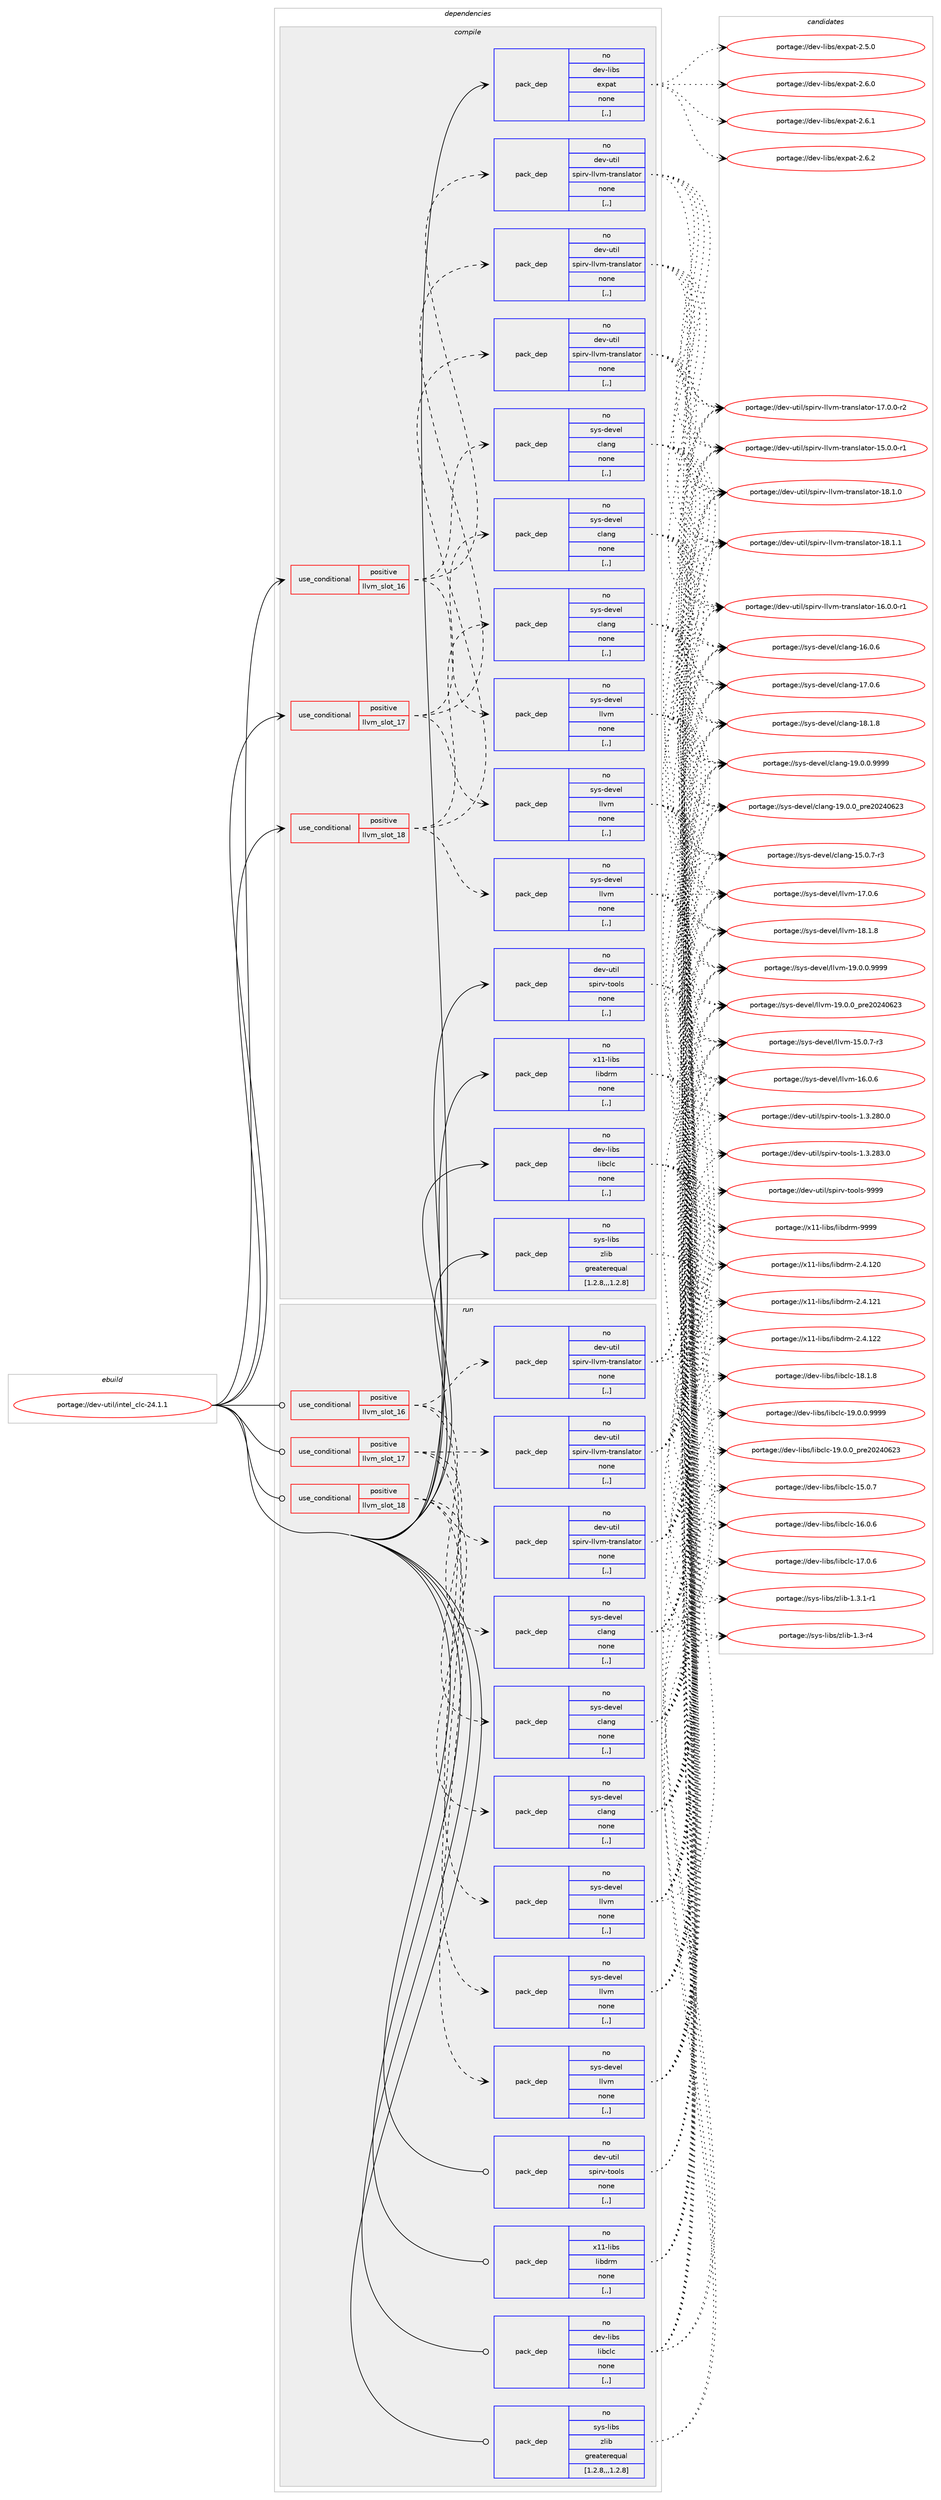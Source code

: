 digraph prolog {

# *************
# Graph options
# *************

newrank=true;
concentrate=true;
compound=true;
graph [rankdir=LR,fontname=Helvetica,fontsize=10,ranksep=1.5];#, ranksep=2.5, nodesep=0.2];
edge  [arrowhead=vee];
node  [fontname=Helvetica,fontsize=10];

# **********
# The ebuild
# **********

subgraph cluster_leftcol {
color=gray;
rank=same;
label=<<i>ebuild</i>>;
id [label="portage://dev-util/intel_clc-24.1.1", color=red, width=4, href="../dev-util/intel_clc-24.1.1.svg"];
}

# ****************
# The dependencies
# ****************

subgraph cluster_midcol {
color=gray;
label=<<i>dependencies</i>>;
subgraph cluster_compile {
fillcolor="#eeeeee";
style=filled;
label=<<i>compile</i>>;
subgraph cond59376 {
dependency211442 [label=<<TABLE BORDER="0" CELLBORDER="1" CELLSPACING="0" CELLPADDING="4"><TR><TD ROWSPAN="3" CELLPADDING="10">use_conditional</TD></TR><TR><TD>positive</TD></TR><TR><TD>llvm_slot_16</TD></TR></TABLE>>, shape=none, color=red];
subgraph pack150669 {
dependency211443 [label=<<TABLE BORDER="0" CELLBORDER="1" CELLSPACING="0" CELLPADDING="4" WIDTH="220"><TR><TD ROWSPAN="6" CELLPADDING="30">pack_dep</TD></TR><TR><TD WIDTH="110">no</TD></TR><TR><TD>dev-util</TD></TR><TR><TD>spirv-llvm-translator</TD></TR><TR><TD>none</TD></TR><TR><TD>[,,]</TD></TR></TABLE>>, shape=none, color=blue];
}
dependency211442:e -> dependency211443:w [weight=20,style="dashed",arrowhead="vee"];
subgraph pack150670 {
dependency211444 [label=<<TABLE BORDER="0" CELLBORDER="1" CELLSPACING="0" CELLPADDING="4" WIDTH="220"><TR><TD ROWSPAN="6" CELLPADDING="30">pack_dep</TD></TR><TR><TD WIDTH="110">no</TD></TR><TR><TD>sys-devel</TD></TR><TR><TD>clang</TD></TR><TR><TD>none</TD></TR><TR><TD>[,,]</TD></TR></TABLE>>, shape=none, color=blue];
}
dependency211442:e -> dependency211444:w [weight=20,style="dashed",arrowhead="vee"];
subgraph pack150671 {
dependency211445 [label=<<TABLE BORDER="0" CELLBORDER="1" CELLSPACING="0" CELLPADDING="4" WIDTH="220"><TR><TD ROWSPAN="6" CELLPADDING="30">pack_dep</TD></TR><TR><TD WIDTH="110">no</TD></TR><TR><TD>sys-devel</TD></TR><TR><TD>llvm</TD></TR><TR><TD>none</TD></TR><TR><TD>[,,]</TD></TR></TABLE>>, shape=none, color=blue];
}
dependency211442:e -> dependency211445:w [weight=20,style="dashed",arrowhead="vee"];
}
id:e -> dependency211442:w [weight=20,style="solid",arrowhead="vee"];
subgraph cond59377 {
dependency211446 [label=<<TABLE BORDER="0" CELLBORDER="1" CELLSPACING="0" CELLPADDING="4"><TR><TD ROWSPAN="3" CELLPADDING="10">use_conditional</TD></TR><TR><TD>positive</TD></TR><TR><TD>llvm_slot_17</TD></TR></TABLE>>, shape=none, color=red];
subgraph pack150672 {
dependency211447 [label=<<TABLE BORDER="0" CELLBORDER="1" CELLSPACING="0" CELLPADDING="4" WIDTH="220"><TR><TD ROWSPAN="6" CELLPADDING="30">pack_dep</TD></TR><TR><TD WIDTH="110">no</TD></TR><TR><TD>dev-util</TD></TR><TR><TD>spirv-llvm-translator</TD></TR><TR><TD>none</TD></TR><TR><TD>[,,]</TD></TR></TABLE>>, shape=none, color=blue];
}
dependency211446:e -> dependency211447:w [weight=20,style="dashed",arrowhead="vee"];
subgraph pack150673 {
dependency211448 [label=<<TABLE BORDER="0" CELLBORDER="1" CELLSPACING="0" CELLPADDING="4" WIDTH="220"><TR><TD ROWSPAN="6" CELLPADDING="30">pack_dep</TD></TR><TR><TD WIDTH="110">no</TD></TR><TR><TD>sys-devel</TD></TR><TR><TD>clang</TD></TR><TR><TD>none</TD></TR><TR><TD>[,,]</TD></TR></TABLE>>, shape=none, color=blue];
}
dependency211446:e -> dependency211448:w [weight=20,style="dashed",arrowhead="vee"];
subgraph pack150674 {
dependency211449 [label=<<TABLE BORDER="0" CELLBORDER="1" CELLSPACING="0" CELLPADDING="4" WIDTH="220"><TR><TD ROWSPAN="6" CELLPADDING="30">pack_dep</TD></TR><TR><TD WIDTH="110">no</TD></TR><TR><TD>sys-devel</TD></TR><TR><TD>llvm</TD></TR><TR><TD>none</TD></TR><TR><TD>[,,]</TD></TR></TABLE>>, shape=none, color=blue];
}
dependency211446:e -> dependency211449:w [weight=20,style="dashed",arrowhead="vee"];
}
id:e -> dependency211446:w [weight=20,style="solid",arrowhead="vee"];
subgraph cond59378 {
dependency211450 [label=<<TABLE BORDER="0" CELLBORDER="1" CELLSPACING="0" CELLPADDING="4"><TR><TD ROWSPAN="3" CELLPADDING="10">use_conditional</TD></TR><TR><TD>positive</TD></TR><TR><TD>llvm_slot_18</TD></TR></TABLE>>, shape=none, color=red];
subgraph pack150675 {
dependency211451 [label=<<TABLE BORDER="0" CELLBORDER="1" CELLSPACING="0" CELLPADDING="4" WIDTH="220"><TR><TD ROWSPAN="6" CELLPADDING="30">pack_dep</TD></TR><TR><TD WIDTH="110">no</TD></TR><TR><TD>dev-util</TD></TR><TR><TD>spirv-llvm-translator</TD></TR><TR><TD>none</TD></TR><TR><TD>[,,]</TD></TR></TABLE>>, shape=none, color=blue];
}
dependency211450:e -> dependency211451:w [weight=20,style="dashed",arrowhead="vee"];
subgraph pack150676 {
dependency211452 [label=<<TABLE BORDER="0" CELLBORDER="1" CELLSPACING="0" CELLPADDING="4" WIDTH="220"><TR><TD ROWSPAN="6" CELLPADDING="30">pack_dep</TD></TR><TR><TD WIDTH="110">no</TD></TR><TR><TD>sys-devel</TD></TR><TR><TD>clang</TD></TR><TR><TD>none</TD></TR><TR><TD>[,,]</TD></TR></TABLE>>, shape=none, color=blue];
}
dependency211450:e -> dependency211452:w [weight=20,style="dashed",arrowhead="vee"];
subgraph pack150677 {
dependency211453 [label=<<TABLE BORDER="0" CELLBORDER="1" CELLSPACING="0" CELLPADDING="4" WIDTH="220"><TR><TD ROWSPAN="6" CELLPADDING="30">pack_dep</TD></TR><TR><TD WIDTH="110">no</TD></TR><TR><TD>sys-devel</TD></TR><TR><TD>llvm</TD></TR><TR><TD>none</TD></TR><TR><TD>[,,]</TD></TR></TABLE>>, shape=none, color=blue];
}
dependency211450:e -> dependency211453:w [weight=20,style="dashed",arrowhead="vee"];
}
id:e -> dependency211450:w [weight=20,style="solid",arrowhead="vee"];
subgraph pack150678 {
dependency211454 [label=<<TABLE BORDER="0" CELLBORDER="1" CELLSPACING="0" CELLPADDING="4" WIDTH="220"><TR><TD ROWSPAN="6" CELLPADDING="30">pack_dep</TD></TR><TR><TD WIDTH="110">no</TD></TR><TR><TD>dev-libs</TD></TR><TR><TD>expat</TD></TR><TR><TD>none</TD></TR><TR><TD>[,,]</TD></TR></TABLE>>, shape=none, color=blue];
}
id:e -> dependency211454:w [weight=20,style="solid",arrowhead="vee"];
subgraph pack150679 {
dependency211455 [label=<<TABLE BORDER="0" CELLBORDER="1" CELLSPACING="0" CELLPADDING="4" WIDTH="220"><TR><TD ROWSPAN="6" CELLPADDING="30">pack_dep</TD></TR><TR><TD WIDTH="110">no</TD></TR><TR><TD>dev-libs</TD></TR><TR><TD>libclc</TD></TR><TR><TD>none</TD></TR><TR><TD>[,,]</TD></TR></TABLE>>, shape=none, color=blue];
}
id:e -> dependency211455:w [weight=20,style="solid",arrowhead="vee"];
subgraph pack150680 {
dependency211456 [label=<<TABLE BORDER="0" CELLBORDER="1" CELLSPACING="0" CELLPADDING="4" WIDTH="220"><TR><TD ROWSPAN="6" CELLPADDING="30">pack_dep</TD></TR><TR><TD WIDTH="110">no</TD></TR><TR><TD>dev-util</TD></TR><TR><TD>spirv-tools</TD></TR><TR><TD>none</TD></TR><TR><TD>[,,]</TD></TR></TABLE>>, shape=none, color=blue];
}
id:e -> dependency211456:w [weight=20,style="solid",arrowhead="vee"];
subgraph pack150681 {
dependency211457 [label=<<TABLE BORDER="0" CELLBORDER="1" CELLSPACING="0" CELLPADDING="4" WIDTH="220"><TR><TD ROWSPAN="6" CELLPADDING="30">pack_dep</TD></TR><TR><TD WIDTH="110">no</TD></TR><TR><TD>sys-libs</TD></TR><TR><TD>zlib</TD></TR><TR><TD>greaterequal</TD></TR><TR><TD>[1.2.8,,,1.2.8]</TD></TR></TABLE>>, shape=none, color=blue];
}
id:e -> dependency211457:w [weight=20,style="solid",arrowhead="vee"];
subgraph pack150682 {
dependency211458 [label=<<TABLE BORDER="0" CELLBORDER="1" CELLSPACING="0" CELLPADDING="4" WIDTH="220"><TR><TD ROWSPAN="6" CELLPADDING="30">pack_dep</TD></TR><TR><TD WIDTH="110">no</TD></TR><TR><TD>x11-libs</TD></TR><TR><TD>libdrm</TD></TR><TR><TD>none</TD></TR><TR><TD>[,,]</TD></TR></TABLE>>, shape=none, color=blue];
}
id:e -> dependency211458:w [weight=20,style="solid",arrowhead="vee"];
}
subgraph cluster_compileandrun {
fillcolor="#eeeeee";
style=filled;
label=<<i>compile and run</i>>;
}
subgraph cluster_run {
fillcolor="#eeeeee";
style=filled;
label=<<i>run</i>>;
subgraph cond59379 {
dependency211459 [label=<<TABLE BORDER="0" CELLBORDER="1" CELLSPACING="0" CELLPADDING="4"><TR><TD ROWSPAN="3" CELLPADDING="10">use_conditional</TD></TR><TR><TD>positive</TD></TR><TR><TD>llvm_slot_16</TD></TR></TABLE>>, shape=none, color=red];
subgraph pack150683 {
dependency211460 [label=<<TABLE BORDER="0" CELLBORDER="1" CELLSPACING="0" CELLPADDING="4" WIDTH="220"><TR><TD ROWSPAN="6" CELLPADDING="30">pack_dep</TD></TR><TR><TD WIDTH="110">no</TD></TR><TR><TD>dev-util</TD></TR><TR><TD>spirv-llvm-translator</TD></TR><TR><TD>none</TD></TR><TR><TD>[,,]</TD></TR></TABLE>>, shape=none, color=blue];
}
dependency211459:e -> dependency211460:w [weight=20,style="dashed",arrowhead="vee"];
subgraph pack150684 {
dependency211461 [label=<<TABLE BORDER="0" CELLBORDER="1" CELLSPACING="0" CELLPADDING="4" WIDTH="220"><TR><TD ROWSPAN="6" CELLPADDING="30">pack_dep</TD></TR><TR><TD WIDTH="110">no</TD></TR><TR><TD>sys-devel</TD></TR><TR><TD>clang</TD></TR><TR><TD>none</TD></TR><TR><TD>[,,]</TD></TR></TABLE>>, shape=none, color=blue];
}
dependency211459:e -> dependency211461:w [weight=20,style="dashed",arrowhead="vee"];
subgraph pack150685 {
dependency211462 [label=<<TABLE BORDER="0" CELLBORDER="1" CELLSPACING="0" CELLPADDING="4" WIDTH="220"><TR><TD ROWSPAN="6" CELLPADDING="30">pack_dep</TD></TR><TR><TD WIDTH="110">no</TD></TR><TR><TD>sys-devel</TD></TR><TR><TD>llvm</TD></TR><TR><TD>none</TD></TR><TR><TD>[,,]</TD></TR></TABLE>>, shape=none, color=blue];
}
dependency211459:e -> dependency211462:w [weight=20,style="dashed",arrowhead="vee"];
}
id:e -> dependency211459:w [weight=20,style="solid",arrowhead="odot"];
subgraph cond59380 {
dependency211463 [label=<<TABLE BORDER="0" CELLBORDER="1" CELLSPACING="0" CELLPADDING="4"><TR><TD ROWSPAN="3" CELLPADDING="10">use_conditional</TD></TR><TR><TD>positive</TD></TR><TR><TD>llvm_slot_17</TD></TR></TABLE>>, shape=none, color=red];
subgraph pack150686 {
dependency211464 [label=<<TABLE BORDER="0" CELLBORDER="1" CELLSPACING="0" CELLPADDING="4" WIDTH="220"><TR><TD ROWSPAN="6" CELLPADDING="30">pack_dep</TD></TR><TR><TD WIDTH="110">no</TD></TR><TR><TD>dev-util</TD></TR><TR><TD>spirv-llvm-translator</TD></TR><TR><TD>none</TD></TR><TR><TD>[,,]</TD></TR></TABLE>>, shape=none, color=blue];
}
dependency211463:e -> dependency211464:w [weight=20,style="dashed",arrowhead="vee"];
subgraph pack150687 {
dependency211465 [label=<<TABLE BORDER="0" CELLBORDER="1" CELLSPACING="0" CELLPADDING="4" WIDTH="220"><TR><TD ROWSPAN="6" CELLPADDING="30">pack_dep</TD></TR><TR><TD WIDTH="110">no</TD></TR><TR><TD>sys-devel</TD></TR><TR><TD>clang</TD></TR><TR><TD>none</TD></TR><TR><TD>[,,]</TD></TR></TABLE>>, shape=none, color=blue];
}
dependency211463:e -> dependency211465:w [weight=20,style="dashed",arrowhead="vee"];
subgraph pack150688 {
dependency211466 [label=<<TABLE BORDER="0" CELLBORDER="1" CELLSPACING="0" CELLPADDING="4" WIDTH="220"><TR><TD ROWSPAN="6" CELLPADDING="30">pack_dep</TD></TR><TR><TD WIDTH="110">no</TD></TR><TR><TD>sys-devel</TD></TR><TR><TD>llvm</TD></TR><TR><TD>none</TD></TR><TR><TD>[,,]</TD></TR></TABLE>>, shape=none, color=blue];
}
dependency211463:e -> dependency211466:w [weight=20,style="dashed",arrowhead="vee"];
}
id:e -> dependency211463:w [weight=20,style="solid",arrowhead="odot"];
subgraph cond59381 {
dependency211467 [label=<<TABLE BORDER="0" CELLBORDER="1" CELLSPACING="0" CELLPADDING="4"><TR><TD ROWSPAN="3" CELLPADDING="10">use_conditional</TD></TR><TR><TD>positive</TD></TR><TR><TD>llvm_slot_18</TD></TR></TABLE>>, shape=none, color=red];
subgraph pack150689 {
dependency211468 [label=<<TABLE BORDER="0" CELLBORDER="1" CELLSPACING="0" CELLPADDING="4" WIDTH="220"><TR><TD ROWSPAN="6" CELLPADDING="30">pack_dep</TD></TR><TR><TD WIDTH="110">no</TD></TR><TR><TD>dev-util</TD></TR><TR><TD>spirv-llvm-translator</TD></TR><TR><TD>none</TD></TR><TR><TD>[,,]</TD></TR></TABLE>>, shape=none, color=blue];
}
dependency211467:e -> dependency211468:w [weight=20,style="dashed",arrowhead="vee"];
subgraph pack150690 {
dependency211469 [label=<<TABLE BORDER="0" CELLBORDER="1" CELLSPACING="0" CELLPADDING="4" WIDTH="220"><TR><TD ROWSPAN="6" CELLPADDING="30">pack_dep</TD></TR><TR><TD WIDTH="110">no</TD></TR><TR><TD>sys-devel</TD></TR><TR><TD>clang</TD></TR><TR><TD>none</TD></TR><TR><TD>[,,]</TD></TR></TABLE>>, shape=none, color=blue];
}
dependency211467:e -> dependency211469:w [weight=20,style="dashed",arrowhead="vee"];
subgraph pack150691 {
dependency211470 [label=<<TABLE BORDER="0" CELLBORDER="1" CELLSPACING="0" CELLPADDING="4" WIDTH="220"><TR><TD ROWSPAN="6" CELLPADDING="30">pack_dep</TD></TR><TR><TD WIDTH="110">no</TD></TR><TR><TD>sys-devel</TD></TR><TR><TD>llvm</TD></TR><TR><TD>none</TD></TR><TR><TD>[,,]</TD></TR></TABLE>>, shape=none, color=blue];
}
dependency211467:e -> dependency211470:w [weight=20,style="dashed",arrowhead="vee"];
}
id:e -> dependency211467:w [weight=20,style="solid",arrowhead="odot"];
subgraph pack150692 {
dependency211471 [label=<<TABLE BORDER="0" CELLBORDER="1" CELLSPACING="0" CELLPADDING="4" WIDTH="220"><TR><TD ROWSPAN="6" CELLPADDING="30">pack_dep</TD></TR><TR><TD WIDTH="110">no</TD></TR><TR><TD>dev-libs</TD></TR><TR><TD>libclc</TD></TR><TR><TD>none</TD></TR><TR><TD>[,,]</TD></TR></TABLE>>, shape=none, color=blue];
}
id:e -> dependency211471:w [weight=20,style="solid",arrowhead="odot"];
subgraph pack150693 {
dependency211472 [label=<<TABLE BORDER="0" CELLBORDER="1" CELLSPACING="0" CELLPADDING="4" WIDTH="220"><TR><TD ROWSPAN="6" CELLPADDING="30">pack_dep</TD></TR><TR><TD WIDTH="110">no</TD></TR><TR><TD>dev-util</TD></TR><TR><TD>spirv-tools</TD></TR><TR><TD>none</TD></TR><TR><TD>[,,]</TD></TR></TABLE>>, shape=none, color=blue];
}
id:e -> dependency211472:w [weight=20,style="solid",arrowhead="odot"];
subgraph pack150694 {
dependency211473 [label=<<TABLE BORDER="0" CELLBORDER="1" CELLSPACING="0" CELLPADDING="4" WIDTH="220"><TR><TD ROWSPAN="6" CELLPADDING="30">pack_dep</TD></TR><TR><TD WIDTH="110">no</TD></TR><TR><TD>sys-libs</TD></TR><TR><TD>zlib</TD></TR><TR><TD>greaterequal</TD></TR><TR><TD>[1.2.8,,,1.2.8]</TD></TR></TABLE>>, shape=none, color=blue];
}
id:e -> dependency211473:w [weight=20,style="solid",arrowhead="odot"];
subgraph pack150695 {
dependency211474 [label=<<TABLE BORDER="0" CELLBORDER="1" CELLSPACING="0" CELLPADDING="4" WIDTH="220"><TR><TD ROWSPAN="6" CELLPADDING="30">pack_dep</TD></TR><TR><TD WIDTH="110">no</TD></TR><TR><TD>x11-libs</TD></TR><TR><TD>libdrm</TD></TR><TR><TD>none</TD></TR><TR><TD>[,,]</TD></TR></TABLE>>, shape=none, color=blue];
}
id:e -> dependency211474:w [weight=20,style="solid",arrowhead="odot"];
}
}

# **************
# The candidates
# **************

subgraph cluster_choices {
rank=same;
color=gray;
label=<<i>candidates</i>>;

subgraph choice150669 {
color=black;
nodesep=1;
choice100101118451171161051084711511210511411845108108118109451161149711011510897116111114454953464846484511449 [label="portage://dev-util/spirv-llvm-translator-15.0.0-r1", color=red, width=4,href="../dev-util/spirv-llvm-translator-15.0.0-r1.svg"];
choice100101118451171161051084711511210511411845108108118109451161149711011510897116111114454954464846484511449 [label="portage://dev-util/spirv-llvm-translator-16.0.0-r1", color=red, width=4,href="../dev-util/spirv-llvm-translator-16.0.0-r1.svg"];
choice100101118451171161051084711511210511411845108108118109451161149711011510897116111114454955464846484511450 [label="portage://dev-util/spirv-llvm-translator-17.0.0-r2", color=red, width=4,href="../dev-util/spirv-llvm-translator-17.0.0-r2.svg"];
choice10010111845117116105108471151121051141184510810811810945116114971101151089711611111445495646494648 [label="portage://dev-util/spirv-llvm-translator-18.1.0", color=red, width=4,href="../dev-util/spirv-llvm-translator-18.1.0.svg"];
choice10010111845117116105108471151121051141184510810811810945116114971101151089711611111445495646494649 [label="portage://dev-util/spirv-llvm-translator-18.1.1", color=red, width=4,href="../dev-util/spirv-llvm-translator-18.1.1.svg"];
dependency211443:e -> choice100101118451171161051084711511210511411845108108118109451161149711011510897116111114454953464846484511449:w [style=dotted,weight="100"];
dependency211443:e -> choice100101118451171161051084711511210511411845108108118109451161149711011510897116111114454954464846484511449:w [style=dotted,weight="100"];
dependency211443:e -> choice100101118451171161051084711511210511411845108108118109451161149711011510897116111114454955464846484511450:w [style=dotted,weight="100"];
dependency211443:e -> choice10010111845117116105108471151121051141184510810811810945116114971101151089711611111445495646494648:w [style=dotted,weight="100"];
dependency211443:e -> choice10010111845117116105108471151121051141184510810811810945116114971101151089711611111445495646494649:w [style=dotted,weight="100"];
}
subgraph choice150670 {
color=black;
nodesep=1;
choice11512111545100101118101108479910897110103454953464846554511451 [label="portage://sys-devel/clang-15.0.7-r3", color=red, width=4,href="../sys-devel/clang-15.0.7-r3.svg"];
choice1151211154510010111810110847991089711010345495446484654 [label="portage://sys-devel/clang-16.0.6", color=red, width=4,href="../sys-devel/clang-16.0.6.svg"];
choice1151211154510010111810110847991089711010345495546484654 [label="portage://sys-devel/clang-17.0.6", color=red, width=4,href="../sys-devel/clang-17.0.6.svg"];
choice1151211154510010111810110847991089711010345495646494656 [label="portage://sys-devel/clang-18.1.8", color=red, width=4,href="../sys-devel/clang-18.1.8.svg"];
choice11512111545100101118101108479910897110103454957464846484657575757 [label="portage://sys-devel/clang-19.0.0.9999", color=red, width=4,href="../sys-devel/clang-19.0.0.9999.svg"];
choice1151211154510010111810110847991089711010345495746484648951121141015048505248545051 [label="portage://sys-devel/clang-19.0.0_pre20240623", color=red, width=4,href="../sys-devel/clang-19.0.0_pre20240623.svg"];
dependency211444:e -> choice11512111545100101118101108479910897110103454953464846554511451:w [style=dotted,weight="100"];
dependency211444:e -> choice1151211154510010111810110847991089711010345495446484654:w [style=dotted,weight="100"];
dependency211444:e -> choice1151211154510010111810110847991089711010345495546484654:w [style=dotted,weight="100"];
dependency211444:e -> choice1151211154510010111810110847991089711010345495646494656:w [style=dotted,weight="100"];
dependency211444:e -> choice11512111545100101118101108479910897110103454957464846484657575757:w [style=dotted,weight="100"];
dependency211444:e -> choice1151211154510010111810110847991089711010345495746484648951121141015048505248545051:w [style=dotted,weight="100"];
}
subgraph choice150671 {
color=black;
nodesep=1;
choice1151211154510010111810110847108108118109454953464846554511451 [label="portage://sys-devel/llvm-15.0.7-r3", color=red, width=4,href="../sys-devel/llvm-15.0.7-r3.svg"];
choice115121115451001011181011084710810811810945495446484654 [label="portage://sys-devel/llvm-16.0.6", color=red, width=4,href="../sys-devel/llvm-16.0.6.svg"];
choice115121115451001011181011084710810811810945495546484654 [label="portage://sys-devel/llvm-17.0.6", color=red, width=4,href="../sys-devel/llvm-17.0.6.svg"];
choice115121115451001011181011084710810811810945495646494656 [label="portage://sys-devel/llvm-18.1.8", color=red, width=4,href="../sys-devel/llvm-18.1.8.svg"];
choice1151211154510010111810110847108108118109454957464846484657575757 [label="portage://sys-devel/llvm-19.0.0.9999", color=red, width=4,href="../sys-devel/llvm-19.0.0.9999.svg"];
choice115121115451001011181011084710810811810945495746484648951121141015048505248545051 [label="portage://sys-devel/llvm-19.0.0_pre20240623", color=red, width=4,href="../sys-devel/llvm-19.0.0_pre20240623.svg"];
dependency211445:e -> choice1151211154510010111810110847108108118109454953464846554511451:w [style=dotted,weight="100"];
dependency211445:e -> choice115121115451001011181011084710810811810945495446484654:w [style=dotted,weight="100"];
dependency211445:e -> choice115121115451001011181011084710810811810945495546484654:w [style=dotted,weight="100"];
dependency211445:e -> choice115121115451001011181011084710810811810945495646494656:w [style=dotted,weight="100"];
dependency211445:e -> choice1151211154510010111810110847108108118109454957464846484657575757:w [style=dotted,weight="100"];
dependency211445:e -> choice115121115451001011181011084710810811810945495746484648951121141015048505248545051:w [style=dotted,weight="100"];
}
subgraph choice150672 {
color=black;
nodesep=1;
choice100101118451171161051084711511210511411845108108118109451161149711011510897116111114454953464846484511449 [label="portage://dev-util/spirv-llvm-translator-15.0.0-r1", color=red, width=4,href="../dev-util/spirv-llvm-translator-15.0.0-r1.svg"];
choice100101118451171161051084711511210511411845108108118109451161149711011510897116111114454954464846484511449 [label="portage://dev-util/spirv-llvm-translator-16.0.0-r1", color=red, width=4,href="../dev-util/spirv-llvm-translator-16.0.0-r1.svg"];
choice100101118451171161051084711511210511411845108108118109451161149711011510897116111114454955464846484511450 [label="portage://dev-util/spirv-llvm-translator-17.0.0-r2", color=red, width=4,href="../dev-util/spirv-llvm-translator-17.0.0-r2.svg"];
choice10010111845117116105108471151121051141184510810811810945116114971101151089711611111445495646494648 [label="portage://dev-util/spirv-llvm-translator-18.1.0", color=red, width=4,href="../dev-util/spirv-llvm-translator-18.1.0.svg"];
choice10010111845117116105108471151121051141184510810811810945116114971101151089711611111445495646494649 [label="portage://dev-util/spirv-llvm-translator-18.1.1", color=red, width=4,href="../dev-util/spirv-llvm-translator-18.1.1.svg"];
dependency211447:e -> choice100101118451171161051084711511210511411845108108118109451161149711011510897116111114454953464846484511449:w [style=dotted,weight="100"];
dependency211447:e -> choice100101118451171161051084711511210511411845108108118109451161149711011510897116111114454954464846484511449:w [style=dotted,weight="100"];
dependency211447:e -> choice100101118451171161051084711511210511411845108108118109451161149711011510897116111114454955464846484511450:w [style=dotted,weight="100"];
dependency211447:e -> choice10010111845117116105108471151121051141184510810811810945116114971101151089711611111445495646494648:w [style=dotted,weight="100"];
dependency211447:e -> choice10010111845117116105108471151121051141184510810811810945116114971101151089711611111445495646494649:w [style=dotted,weight="100"];
}
subgraph choice150673 {
color=black;
nodesep=1;
choice11512111545100101118101108479910897110103454953464846554511451 [label="portage://sys-devel/clang-15.0.7-r3", color=red, width=4,href="../sys-devel/clang-15.0.7-r3.svg"];
choice1151211154510010111810110847991089711010345495446484654 [label="portage://sys-devel/clang-16.0.6", color=red, width=4,href="../sys-devel/clang-16.0.6.svg"];
choice1151211154510010111810110847991089711010345495546484654 [label="portage://sys-devel/clang-17.0.6", color=red, width=4,href="../sys-devel/clang-17.0.6.svg"];
choice1151211154510010111810110847991089711010345495646494656 [label="portage://sys-devel/clang-18.1.8", color=red, width=4,href="../sys-devel/clang-18.1.8.svg"];
choice11512111545100101118101108479910897110103454957464846484657575757 [label="portage://sys-devel/clang-19.0.0.9999", color=red, width=4,href="../sys-devel/clang-19.0.0.9999.svg"];
choice1151211154510010111810110847991089711010345495746484648951121141015048505248545051 [label="portage://sys-devel/clang-19.0.0_pre20240623", color=red, width=4,href="../sys-devel/clang-19.0.0_pre20240623.svg"];
dependency211448:e -> choice11512111545100101118101108479910897110103454953464846554511451:w [style=dotted,weight="100"];
dependency211448:e -> choice1151211154510010111810110847991089711010345495446484654:w [style=dotted,weight="100"];
dependency211448:e -> choice1151211154510010111810110847991089711010345495546484654:w [style=dotted,weight="100"];
dependency211448:e -> choice1151211154510010111810110847991089711010345495646494656:w [style=dotted,weight="100"];
dependency211448:e -> choice11512111545100101118101108479910897110103454957464846484657575757:w [style=dotted,weight="100"];
dependency211448:e -> choice1151211154510010111810110847991089711010345495746484648951121141015048505248545051:w [style=dotted,weight="100"];
}
subgraph choice150674 {
color=black;
nodesep=1;
choice1151211154510010111810110847108108118109454953464846554511451 [label="portage://sys-devel/llvm-15.0.7-r3", color=red, width=4,href="../sys-devel/llvm-15.0.7-r3.svg"];
choice115121115451001011181011084710810811810945495446484654 [label="portage://sys-devel/llvm-16.0.6", color=red, width=4,href="../sys-devel/llvm-16.0.6.svg"];
choice115121115451001011181011084710810811810945495546484654 [label="portage://sys-devel/llvm-17.0.6", color=red, width=4,href="../sys-devel/llvm-17.0.6.svg"];
choice115121115451001011181011084710810811810945495646494656 [label="portage://sys-devel/llvm-18.1.8", color=red, width=4,href="../sys-devel/llvm-18.1.8.svg"];
choice1151211154510010111810110847108108118109454957464846484657575757 [label="portage://sys-devel/llvm-19.0.0.9999", color=red, width=4,href="../sys-devel/llvm-19.0.0.9999.svg"];
choice115121115451001011181011084710810811810945495746484648951121141015048505248545051 [label="portage://sys-devel/llvm-19.0.0_pre20240623", color=red, width=4,href="../sys-devel/llvm-19.0.0_pre20240623.svg"];
dependency211449:e -> choice1151211154510010111810110847108108118109454953464846554511451:w [style=dotted,weight="100"];
dependency211449:e -> choice115121115451001011181011084710810811810945495446484654:w [style=dotted,weight="100"];
dependency211449:e -> choice115121115451001011181011084710810811810945495546484654:w [style=dotted,weight="100"];
dependency211449:e -> choice115121115451001011181011084710810811810945495646494656:w [style=dotted,weight="100"];
dependency211449:e -> choice1151211154510010111810110847108108118109454957464846484657575757:w [style=dotted,weight="100"];
dependency211449:e -> choice115121115451001011181011084710810811810945495746484648951121141015048505248545051:w [style=dotted,weight="100"];
}
subgraph choice150675 {
color=black;
nodesep=1;
choice100101118451171161051084711511210511411845108108118109451161149711011510897116111114454953464846484511449 [label="portage://dev-util/spirv-llvm-translator-15.0.0-r1", color=red, width=4,href="../dev-util/spirv-llvm-translator-15.0.0-r1.svg"];
choice100101118451171161051084711511210511411845108108118109451161149711011510897116111114454954464846484511449 [label="portage://dev-util/spirv-llvm-translator-16.0.0-r1", color=red, width=4,href="../dev-util/spirv-llvm-translator-16.0.0-r1.svg"];
choice100101118451171161051084711511210511411845108108118109451161149711011510897116111114454955464846484511450 [label="portage://dev-util/spirv-llvm-translator-17.0.0-r2", color=red, width=4,href="../dev-util/spirv-llvm-translator-17.0.0-r2.svg"];
choice10010111845117116105108471151121051141184510810811810945116114971101151089711611111445495646494648 [label="portage://dev-util/spirv-llvm-translator-18.1.0", color=red, width=4,href="../dev-util/spirv-llvm-translator-18.1.0.svg"];
choice10010111845117116105108471151121051141184510810811810945116114971101151089711611111445495646494649 [label="portage://dev-util/spirv-llvm-translator-18.1.1", color=red, width=4,href="../dev-util/spirv-llvm-translator-18.1.1.svg"];
dependency211451:e -> choice100101118451171161051084711511210511411845108108118109451161149711011510897116111114454953464846484511449:w [style=dotted,weight="100"];
dependency211451:e -> choice100101118451171161051084711511210511411845108108118109451161149711011510897116111114454954464846484511449:w [style=dotted,weight="100"];
dependency211451:e -> choice100101118451171161051084711511210511411845108108118109451161149711011510897116111114454955464846484511450:w [style=dotted,weight="100"];
dependency211451:e -> choice10010111845117116105108471151121051141184510810811810945116114971101151089711611111445495646494648:w [style=dotted,weight="100"];
dependency211451:e -> choice10010111845117116105108471151121051141184510810811810945116114971101151089711611111445495646494649:w [style=dotted,weight="100"];
}
subgraph choice150676 {
color=black;
nodesep=1;
choice11512111545100101118101108479910897110103454953464846554511451 [label="portage://sys-devel/clang-15.0.7-r3", color=red, width=4,href="../sys-devel/clang-15.0.7-r3.svg"];
choice1151211154510010111810110847991089711010345495446484654 [label="portage://sys-devel/clang-16.0.6", color=red, width=4,href="../sys-devel/clang-16.0.6.svg"];
choice1151211154510010111810110847991089711010345495546484654 [label="portage://sys-devel/clang-17.0.6", color=red, width=4,href="../sys-devel/clang-17.0.6.svg"];
choice1151211154510010111810110847991089711010345495646494656 [label="portage://sys-devel/clang-18.1.8", color=red, width=4,href="../sys-devel/clang-18.1.8.svg"];
choice11512111545100101118101108479910897110103454957464846484657575757 [label="portage://sys-devel/clang-19.0.0.9999", color=red, width=4,href="../sys-devel/clang-19.0.0.9999.svg"];
choice1151211154510010111810110847991089711010345495746484648951121141015048505248545051 [label="portage://sys-devel/clang-19.0.0_pre20240623", color=red, width=4,href="../sys-devel/clang-19.0.0_pre20240623.svg"];
dependency211452:e -> choice11512111545100101118101108479910897110103454953464846554511451:w [style=dotted,weight="100"];
dependency211452:e -> choice1151211154510010111810110847991089711010345495446484654:w [style=dotted,weight="100"];
dependency211452:e -> choice1151211154510010111810110847991089711010345495546484654:w [style=dotted,weight="100"];
dependency211452:e -> choice1151211154510010111810110847991089711010345495646494656:w [style=dotted,weight="100"];
dependency211452:e -> choice11512111545100101118101108479910897110103454957464846484657575757:w [style=dotted,weight="100"];
dependency211452:e -> choice1151211154510010111810110847991089711010345495746484648951121141015048505248545051:w [style=dotted,weight="100"];
}
subgraph choice150677 {
color=black;
nodesep=1;
choice1151211154510010111810110847108108118109454953464846554511451 [label="portage://sys-devel/llvm-15.0.7-r3", color=red, width=4,href="../sys-devel/llvm-15.0.7-r3.svg"];
choice115121115451001011181011084710810811810945495446484654 [label="portage://sys-devel/llvm-16.0.6", color=red, width=4,href="../sys-devel/llvm-16.0.6.svg"];
choice115121115451001011181011084710810811810945495546484654 [label="portage://sys-devel/llvm-17.0.6", color=red, width=4,href="../sys-devel/llvm-17.0.6.svg"];
choice115121115451001011181011084710810811810945495646494656 [label="portage://sys-devel/llvm-18.1.8", color=red, width=4,href="../sys-devel/llvm-18.1.8.svg"];
choice1151211154510010111810110847108108118109454957464846484657575757 [label="portage://sys-devel/llvm-19.0.0.9999", color=red, width=4,href="../sys-devel/llvm-19.0.0.9999.svg"];
choice115121115451001011181011084710810811810945495746484648951121141015048505248545051 [label="portage://sys-devel/llvm-19.0.0_pre20240623", color=red, width=4,href="../sys-devel/llvm-19.0.0_pre20240623.svg"];
dependency211453:e -> choice1151211154510010111810110847108108118109454953464846554511451:w [style=dotted,weight="100"];
dependency211453:e -> choice115121115451001011181011084710810811810945495446484654:w [style=dotted,weight="100"];
dependency211453:e -> choice115121115451001011181011084710810811810945495546484654:w [style=dotted,weight="100"];
dependency211453:e -> choice115121115451001011181011084710810811810945495646494656:w [style=dotted,weight="100"];
dependency211453:e -> choice1151211154510010111810110847108108118109454957464846484657575757:w [style=dotted,weight="100"];
dependency211453:e -> choice115121115451001011181011084710810811810945495746484648951121141015048505248545051:w [style=dotted,weight="100"];
}
subgraph choice150678 {
color=black;
nodesep=1;
choice10010111845108105981154710112011297116455046534648 [label="portage://dev-libs/expat-2.5.0", color=red, width=4,href="../dev-libs/expat-2.5.0.svg"];
choice10010111845108105981154710112011297116455046544648 [label="portage://dev-libs/expat-2.6.0", color=red, width=4,href="../dev-libs/expat-2.6.0.svg"];
choice10010111845108105981154710112011297116455046544649 [label="portage://dev-libs/expat-2.6.1", color=red, width=4,href="../dev-libs/expat-2.6.1.svg"];
choice10010111845108105981154710112011297116455046544650 [label="portage://dev-libs/expat-2.6.2", color=red, width=4,href="../dev-libs/expat-2.6.2.svg"];
dependency211454:e -> choice10010111845108105981154710112011297116455046534648:w [style=dotted,weight="100"];
dependency211454:e -> choice10010111845108105981154710112011297116455046544648:w [style=dotted,weight="100"];
dependency211454:e -> choice10010111845108105981154710112011297116455046544649:w [style=dotted,weight="100"];
dependency211454:e -> choice10010111845108105981154710112011297116455046544650:w [style=dotted,weight="100"];
}
subgraph choice150679 {
color=black;
nodesep=1;
choice10010111845108105981154710810598991089945495346484655 [label="portage://dev-libs/libclc-15.0.7", color=red, width=4,href="../dev-libs/libclc-15.0.7.svg"];
choice10010111845108105981154710810598991089945495446484654 [label="portage://dev-libs/libclc-16.0.6", color=red, width=4,href="../dev-libs/libclc-16.0.6.svg"];
choice10010111845108105981154710810598991089945495546484654 [label="portage://dev-libs/libclc-17.0.6", color=red, width=4,href="../dev-libs/libclc-17.0.6.svg"];
choice10010111845108105981154710810598991089945495646494656 [label="portage://dev-libs/libclc-18.1.8", color=red, width=4,href="../dev-libs/libclc-18.1.8.svg"];
choice100101118451081059811547108105989910899454957464846484657575757 [label="portage://dev-libs/libclc-19.0.0.9999", color=red, width=4,href="../dev-libs/libclc-19.0.0.9999.svg"];
choice10010111845108105981154710810598991089945495746484648951121141015048505248545051 [label="portage://dev-libs/libclc-19.0.0_pre20240623", color=red, width=4,href="../dev-libs/libclc-19.0.0_pre20240623.svg"];
dependency211455:e -> choice10010111845108105981154710810598991089945495346484655:w [style=dotted,weight="100"];
dependency211455:e -> choice10010111845108105981154710810598991089945495446484654:w [style=dotted,weight="100"];
dependency211455:e -> choice10010111845108105981154710810598991089945495546484654:w [style=dotted,weight="100"];
dependency211455:e -> choice10010111845108105981154710810598991089945495646494656:w [style=dotted,weight="100"];
dependency211455:e -> choice100101118451081059811547108105989910899454957464846484657575757:w [style=dotted,weight="100"];
dependency211455:e -> choice10010111845108105981154710810598991089945495746484648951121141015048505248545051:w [style=dotted,weight="100"];
}
subgraph choice150680 {
color=black;
nodesep=1;
choice10010111845117116105108471151121051141184511611111110811545494651465056484648 [label="portage://dev-util/spirv-tools-1.3.280.0", color=red, width=4,href="../dev-util/spirv-tools-1.3.280.0.svg"];
choice10010111845117116105108471151121051141184511611111110811545494651465056514648 [label="portage://dev-util/spirv-tools-1.3.283.0", color=red, width=4,href="../dev-util/spirv-tools-1.3.283.0.svg"];
choice1001011184511711610510847115112105114118451161111111081154557575757 [label="portage://dev-util/spirv-tools-9999", color=red, width=4,href="../dev-util/spirv-tools-9999.svg"];
dependency211456:e -> choice10010111845117116105108471151121051141184511611111110811545494651465056484648:w [style=dotted,weight="100"];
dependency211456:e -> choice10010111845117116105108471151121051141184511611111110811545494651465056514648:w [style=dotted,weight="100"];
dependency211456:e -> choice1001011184511711610510847115112105114118451161111111081154557575757:w [style=dotted,weight="100"];
}
subgraph choice150681 {
color=black;
nodesep=1;
choice11512111545108105981154712210810598454946514511452 [label="portage://sys-libs/zlib-1.3-r4", color=red, width=4,href="../sys-libs/zlib-1.3-r4.svg"];
choice115121115451081059811547122108105984549465146494511449 [label="portage://sys-libs/zlib-1.3.1-r1", color=red, width=4,href="../sys-libs/zlib-1.3.1-r1.svg"];
dependency211457:e -> choice11512111545108105981154712210810598454946514511452:w [style=dotted,weight="100"];
dependency211457:e -> choice115121115451081059811547122108105984549465146494511449:w [style=dotted,weight="100"];
}
subgraph choice150682 {
color=black;
nodesep=1;
choice1204949451081059811547108105981001141094550465246495048 [label="portage://x11-libs/libdrm-2.4.120", color=red, width=4,href="../x11-libs/libdrm-2.4.120.svg"];
choice1204949451081059811547108105981001141094550465246495049 [label="portage://x11-libs/libdrm-2.4.121", color=red, width=4,href="../x11-libs/libdrm-2.4.121.svg"];
choice1204949451081059811547108105981001141094550465246495050 [label="portage://x11-libs/libdrm-2.4.122", color=red, width=4,href="../x11-libs/libdrm-2.4.122.svg"];
choice1204949451081059811547108105981001141094557575757 [label="portage://x11-libs/libdrm-9999", color=red, width=4,href="../x11-libs/libdrm-9999.svg"];
dependency211458:e -> choice1204949451081059811547108105981001141094550465246495048:w [style=dotted,weight="100"];
dependency211458:e -> choice1204949451081059811547108105981001141094550465246495049:w [style=dotted,weight="100"];
dependency211458:e -> choice1204949451081059811547108105981001141094550465246495050:w [style=dotted,weight="100"];
dependency211458:e -> choice1204949451081059811547108105981001141094557575757:w [style=dotted,weight="100"];
}
subgraph choice150683 {
color=black;
nodesep=1;
choice100101118451171161051084711511210511411845108108118109451161149711011510897116111114454953464846484511449 [label="portage://dev-util/spirv-llvm-translator-15.0.0-r1", color=red, width=4,href="../dev-util/spirv-llvm-translator-15.0.0-r1.svg"];
choice100101118451171161051084711511210511411845108108118109451161149711011510897116111114454954464846484511449 [label="portage://dev-util/spirv-llvm-translator-16.0.0-r1", color=red, width=4,href="../dev-util/spirv-llvm-translator-16.0.0-r1.svg"];
choice100101118451171161051084711511210511411845108108118109451161149711011510897116111114454955464846484511450 [label="portage://dev-util/spirv-llvm-translator-17.0.0-r2", color=red, width=4,href="../dev-util/spirv-llvm-translator-17.0.0-r2.svg"];
choice10010111845117116105108471151121051141184510810811810945116114971101151089711611111445495646494648 [label="portage://dev-util/spirv-llvm-translator-18.1.0", color=red, width=4,href="../dev-util/spirv-llvm-translator-18.1.0.svg"];
choice10010111845117116105108471151121051141184510810811810945116114971101151089711611111445495646494649 [label="portage://dev-util/spirv-llvm-translator-18.1.1", color=red, width=4,href="../dev-util/spirv-llvm-translator-18.1.1.svg"];
dependency211460:e -> choice100101118451171161051084711511210511411845108108118109451161149711011510897116111114454953464846484511449:w [style=dotted,weight="100"];
dependency211460:e -> choice100101118451171161051084711511210511411845108108118109451161149711011510897116111114454954464846484511449:w [style=dotted,weight="100"];
dependency211460:e -> choice100101118451171161051084711511210511411845108108118109451161149711011510897116111114454955464846484511450:w [style=dotted,weight="100"];
dependency211460:e -> choice10010111845117116105108471151121051141184510810811810945116114971101151089711611111445495646494648:w [style=dotted,weight="100"];
dependency211460:e -> choice10010111845117116105108471151121051141184510810811810945116114971101151089711611111445495646494649:w [style=dotted,weight="100"];
}
subgraph choice150684 {
color=black;
nodesep=1;
choice11512111545100101118101108479910897110103454953464846554511451 [label="portage://sys-devel/clang-15.0.7-r3", color=red, width=4,href="../sys-devel/clang-15.0.7-r3.svg"];
choice1151211154510010111810110847991089711010345495446484654 [label="portage://sys-devel/clang-16.0.6", color=red, width=4,href="../sys-devel/clang-16.0.6.svg"];
choice1151211154510010111810110847991089711010345495546484654 [label="portage://sys-devel/clang-17.0.6", color=red, width=4,href="../sys-devel/clang-17.0.6.svg"];
choice1151211154510010111810110847991089711010345495646494656 [label="portage://sys-devel/clang-18.1.8", color=red, width=4,href="../sys-devel/clang-18.1.8.svg"];
choice11512111545100101118101108479910897110103454957464846484657575757 [label="portage://sys-devel/clang-19.0.0.9999", color=red, width=4,href="../sys-devel/clang-19.0.0.9999.svg"];
choice1151211154510010111810110847991089711010345495746484648951121141015048505248545051 [label="portage://sys-devel/clang-19.0.0_pre20240623", color=red, width=4,href="../sys-devel/clang-19.0.0_pre20240623.svg"];
dependency211461:e -> choice11512111545100101118101108479910897110103454953464846554511451:w [style=dotted,weight="100"];
dependency211461:e -> choice1151211154510010111810110847991089711010345495446484654:w [style=dotted,weight="100"];
dependency211461:e -> choice1151211154510010111810110847991089711010345495546484654:w [style=dotted,weight="100"];
dependency211461:e -> choice1151211154510010111810110847991089711010345495646494656:w [style=dotted,weight="100"];
dependency211461:e -> choice11512111545100101118101108479910897110103454957464846484657575757:w [style=dotted,weight="100"];
dependency211461:e -> choice1151211154510010111810110847991089711010345495746484648951121141015048505248545051:w [style=dotted,weight="100"];
}
subgraph choice150685 {
color=black;
nodesep=1;
choice1151211154510010111810110847108108118109454953464846554511451 [label="portage://sys-devel/llvm-15.0.7-r3", color=red, width=4,href="../sys-devel/llvm-15.0.7-r3.svg"];
choice115121115451001011181011084710810811810945495446484654 [label="portage://sys-devel/llvm-16.0.6", color=red, width=4,href="../sys-devel/llvm-16.0.6.svg"];
choice115121115451001011181011084710810811810945495546484654 [label="portage://sys-devel/llvm-17.0.6", color=red, width=4,href="../sys-devel/llvm-17.0.6.svg"];
choice115121115451001011181011084710810811810945495646494656 [label="portage://sys-devel/llvm-18.1.8", color=red, width=4,href="../sys-devel/llvm-18.1.8.svg"];
choice1151211154510010111810110847108108118109454957464846484657575757 [label="portage://sys-devel/llvm-19.0.0.9999", color=red, width=4,href="../sys-devel/llvm-19.0.0.9999.svg"];
choice115121115451001011181011084710810811810945495746484648951121141015048505248545051 [label="portage://sys-devel/llvm-19.0.0_pre20240623", color=red, width=4,href="../sys-devel/llvm-19.0.0_pre20240623.svg"];
dependency211462:e -> choice1151211154510010111810110847108108118109454953464846554511451:w [style=dotted,weight="100"];
dependency211462:e -> choice115121115451001011181011084710810811810945495446484654:w [style=dotted,weight="100"];
dependency211462:e -> choice115121115451001011181011084710810811810945495546484654:w [style=dotted,weight="100"];
dependency211462:e -> choice115121115451001011181011084710810811810945495646494656:w [style=dotted,weight="100"];
dependency211462:e -> choice1151211154510010111810110847108108118109454957464846484657575757:w [style=dotted,weight="100"];
dependency211462:e -> choice115121115451001011181011084710810811810945495746484648951121141015048505248545051:w [style=dotted,weight="100"];
}
subgraph choice150686 {
color=black;
nodesep=1;
choice100101118451171161051084711511210511411845108108118109451161149711011510897116111114454953464846484511449 [label="portage://dev-util/spirv-llvm-translator-15.0.0-r1", color=red, width=4,href="../dev-util/spirv-llvm-translator-15.0.0-r1.svg"];
choice100101118451171161051084711511210511411845108108118109451161149711011510897116111114454954464846484511449 [label="portage://dev-util/spirv-llvm-translator-16.0.0-r1", color=red, width=4,href="../dev-util/spirv-llvm-translator-16.0.0-r1.svg"];
choice100101118451171161051084711511210511411845108108118109451161149711011510897116111114454955464846484511450 [label="portage://dev-util/spirv-llvm-translator-17.0.0-r2", color=red, width=4,href="../dev-util/spirv-llvm-translator-17.0.0-r2.svg"];
choice10010111845117116105108471151121051141184510810811810945116114971101151089711611111445495646494648 [label="portage://dev-util/spirv-llvm-translator-18.1.0", color=red, width=4,href="../dev-util/spirv-llvm-translator-18.1.0.svg"];
choice10010111845117116105108471151121051141184510810811810945116114971101151089711611111445495646494649 [label="portage://dev-util/spirv-llvm-translator-18.1.1", color=red, width=4,href="../dev-util/spirv-llvm-translator-18.1.1.svg"];
dependency211464:e -> choice100101118451171161051084711511210511411845108108118109451161149711011510897116111114454953464846484511449:w [style=dotted,weight="100"];
dependency211464:e -> choice100101118451171161051084711511210511411845108108118109451161149711011510897116111114454954464846484511449:w [style=dotted,weight="100"];
dependency211464:e -> choice100101118451171161051084711511210511411845108108118109451161149711011510897116111114454955464846484511450:w [style=dotted,weight="100"];
dependency211464:e -> choice10010111845117116105108471151121051141184510810811810945116114971101151089711611111445495646494648:w [style=dotted,weight="100"];
dependency211464:e -> choice10010111845117116105108471151121051141184510810811810945116114971101151089711611111445495646494649:w [style=dotted,weight="100"];
}
subgraph choice150687 {
color=black;
nodesep=1;
choice11512111545100101118101108479910897110103454953464846554511451 [label="portage://sys-devel/clang-15.0.7-r3", color=red, width=4,href="../sys-devel/clang-15.0.7-r3.svg"];
choice1151211154510010111810110847991089711010345495446484654 [label="portage://sys-devel/clang-16.0.6", color=red, width=4,href="../sys-devel/clang-16.0.6.svg"];
choice1151211154510010111810110847991089711010345495546484654 [label="portage://sys-devel/clang-17.0.6", color=red, width=4,href="../sys-devel/clang-17.0.6.svg"];
choice1151211154510010111810110847991089711010345495646494656 [label="portage://sys-devel/clang-18.1.8", color=red, width=4,href="../sys-devel/clang-18.1.8.svg"];
choice11512111545100101118101108479910897110103454957464846484657575757 [label="portage://sys-devel/clang-19.0.0.9999", color=red, width=4,href="../sys-devel/clang-19.0.0.9999.svg"];
choice1151211154510010111810110847991089711010345495746484648951121141015048505248545051 [label="portage://sys-devel/clang-19.0.0_pre20240623", color=red, width=4,href="../sys-devel/clang-19.0.0_pre20240623.svg"];
dependency211465:e -> choice11512111545100101118101108479910897110103454953464846554511451:w [style=dotted,weight="100"];
dependency211465:e -> choice1151211154510010111810110847991089711010345495446484654:w [style=dotted,weight="100"];
dependency211465:e -> choice1151211154510010111810110847991089711010345495546484654:w [style=dotted,weight="100"];
dependency211465:e -> choice1151211154510010111810110847991089711010345495646494656:w [style=dotted,weight="100"];
dependency211465:e -> choice11512111545100101118101108479910897110103454957464846484657575757:w [style=dotted,weight="100"];
dependency211465:e -> choice1151211154510010111810110847991089711010345495746484648951121141015048505248545051:w [style=dotted,weight="100"];
}
subgraph choice150688 {
color=black;
nodesep=1;
choice1151211154510010111810110847108108118109454953464846554511451 [label="portage://sys-devel/llvm-15.0.7-r3", color=red, width=4,href="../sys-devel/llvm-15.0.7-r3.svg"];
choice115121115451001011181011084710810811810945495446484654 [label="portage://sys-devel/llvm-16.0.6", color=red, width=4,href="../sys-devel/llvm-16.0.6.svg"];
choice115121115451001011181011084710810811810945495546484654 [label="portage://sys-devel/llvm-17.0.6", color=red, width=4,href="../sys-devel/llvm-17.0.6.svg"];
choice115121115451001011181011084710810811810945495646494656 [label="portage://sys-devel/llvm-18.1.8", color=red, width=4,href="../sys-devel/llvm-18.1.8.svg"];
choice1151211154510010111810110847108108118109454957464846484657575757 [label="portage://sys-devel/llvm-19.0.0.9999", color=red, width=4,href="../sys-devel/llvm-19.0.0.9999.svg"];
choice115121115451001011181011084710810811810945495746484648951121141015048505248545051 [label="portage://sys-devel/llvm-19.0.0_pre20240623", color=red, width=4,href="../sys-devel/llvm-19.0.0_pre20240623.svg"];
dependency211466:e -> choice1151211154510010111810110847108108118109454953464846554511451:w [style=dotted,weight="100"];
dependency211466:e -> choice115121115451001011181011084710810811810945495446484654:w [style=dotted,weight="100"];
dependency211466:e -> choice115121115451001011181011084710810811810945495546484654:w [style=dotted,weight="100"];
dependency211466:e -> choice115121115451001011181011084710810811810945495646494656:w [style=dotted,weight="100"];
dependency211466:e -> choice1151211154510010111810110847108108118109454957464846484657575757:w [style=dotted,weight="100"];
dependency211466:e -> choice115121115451001011181011084710810811810945495746484648951121141015048505248545051:w [style=dotted,weight="100"];
}
subgraph choice150689 {
color=black;
nodesep=1;
choice100101118451171161051084711511210511411845108108118109451161149711011510897116111114454953464846484511449 [label="portage://dev-util/spirv-llvm-translator-15.0.0-r1", color=red, width=4,href="../dev-util/spirv-llvm-translator-15.0.0-r1.svg"];
choice100101118451171161051084711511210511411845108108118109451161149711011510897116111114454954464846484511449 [label="portage://dev-util/spirv-llvm-translator-16.0.0-r1", color=red, width=4,href="../dev-util/spirv-llvm-translator-16.0.0-r1.svg"];
choice100101118451171161051084711511210511411845108108118109451161149711011510897116111114454955464846484511450 [label="portage://dev-util/spirv-llvm-translator-17.0.0-r2", color=red, width=4,href="../dev-util/spirv-llvm-translator-17.0.0-r2.svg"];
choice10010111845117116105108471151121051141184510810811810945116114971101151089711611111445495646494648 [label="portage://dev-util/spirv-llvm-translator-18.1.0", color=red, width=4,href="../dev-util/spirv-llvm-translator-18.1.0.svg"];
choice10010111845117116105108471151121051141184510810811810945116114971101151089711611111445495646494649 [label="portage://dev-util/spirv-llvm-translator-18.1.1", color=red, width=4,href="../dev-util/spirv-llvm-translator-18.1.1.svg"];
dependency211468:e -> choice100101118451171161051084711511210511411845108108118109451161149711011510897116111114454953464846484511449:w [style=dotted,weight="100"];
dependency211468:e -> choice100101118451171161051084711511210511411845108108118109451161149711011510897116111114454954464846484511449:w [style=dotted,weight="100"];
dependency211468:e -> choice100101118451171161051084711511210511411845108108118109451161149711011510897116111114454955464846484511450:w [style=dotted,weight="100"];
dependency211468:e -> choice10010111845117116105108471151121051141184510810811810945116114971101151089711611111445495646494648:w [style=dotted,weight="100"];
dependency211468:e -> choice10010111845117116105108471151121051141184510810811810945116114971101151089711611111445495646494649:w [style=dotted,weight="100"];
}
subgraph choice150690 {
color=black;
nodesep=1;
choice11512111545100101118101108479910897110103454953464846554511451 [label="portage://sys-devel/clang-15.0.7-r3", color=red, width=4,href="../sys-devel/clang-15.0.7-r3.svg"];
choice1151211154510010111810110847991089711010345495446484654 [label="portage://sys-devel/clang-16.0.6", color=red, width=4,href="../sys-devel/clang-16.0.6.svg"];
choice1151211154510010111810110847991089711010345495546484654 [label="portage://sys-devel/clang-17.0.6", color=red, width=4,href="../sys-devel/clang-17.0.6.svg"];
choice1151211154510010111810110847991089711010345495646494656 [label="portage://sys-devel/clang-18.1.8", color=red, width=4,href="../sys-devel/clang-18.1.8.svg"];
choice11512111545100101118101108479910897110103454957464846484657575757 [label="portage://sys-devel/clang-19.0.0.9999", color=red, width=4,href="../sys-devel/clang-19.0.0.9999.svg"];
choice1151211154510010111810110847991089711010345495746484648951121141015048505248545051 [label="portage://sys-devel/clang-19.0.0_pre20240623", color=red, width=4,href="../sys-devel/clang-19.0.0_pre20240623.svg"];
dependency211469:e -> choice11512111545100101118101108479910897110103454953464846554511451:w [style=dotted,weight="100"];
dependency211469:e -> choice1151211154510010111810110847991089711010345495446484654:w [style=dotted,weight="100"];
dependency211469:e -> choice1151211154510010111810110847991089711010345495546484654:w [style=dotted,weight="100"];
dependency211469:e -> choice1151211154510010111810110847991089711010345495646494656:w [style=dotted,weight="100"];
dependency211469:e -> choice11512111545100101118101108479910897110103454957464846484657575757:w [style=dotted,weight="100"];
dependency211469:e -> choice1151211154510010111810110847991089711010345495746484648951121141015048505248545051:w [style=dotted,weight="100"];
}
subgraph choice150691 {
color=black;
nodesep=1;
choice1151211154510010111810110847108108118109454953464846554511451 [label="portage://sys-devel/llvm-15.0.7-r3", color=red, width=4,href="../sys-devel/llvm-15.0.7-r3.svg"];
choice115121115451001011181011084710810811810945495446484654 [label="portage://sys-devel/llvm-16.0.6", color=red, width=4,href="../sys-devel/llvm-16.0.6.svg"];
choice115121115451001011181011084710810811810945495546484654 [label="portage://sys-devel/llvm-17.0.6", color=red, width=4,href="../sys-devel/llvm-17.0.6.svg"];
choice115121115451001011181011084710810811810945495646494656 [label="portage://sys-devel/llvm-18.1.8", color=red, width=4,href="../sys-devel/llvm-18.1.8.svg"];
choice1151211154510010111810110847108108118109454957464846484657575757 [label="portage://sys-devel/llvm-19.0.0.9999", color=red, width=4,href="../sys-devel/llvm-19.0.0.9999.svg"];
choice115121115451001011181011084710810811810945495746484648951121141015048505248545051 [label="portage://sys-devel/llvm-19.0.0_pre20240623", color=red, width=4,href="../sys-devel/llvm-19.0.0_pre20240623.svg"];
dependency211470:e -> choice1151211154510010111810110847108108118109454953464846554511451:w [style=dotted,weight="100"];
dependency211470:e -> choice115121115451001011181011084710810811810945495446484654:w [style=dotted,weight="100"];
dependency211470:e -> choice115121115451001011181011084710810811810945495546484654:w [style=dotted,weight="100"];
dependency211470:e -> choice115121115451001011181011084710810811810945495646494656:w [style=dotted,weight="100"];
dependency211470:e -> choice1151211154510010111810110847108108118109454957464846484657575757:w [style=dotted,weight="100"];
dependency211470:e -> choice115121115451001011181011084710810811810945495746484648951121141015048505248545051:w [style=dotted,weight="100"];
}
subgraph choice150692 {
color=black;
nodesep=1;
choice10010111845108105981154710810598991089945495346484655 [label="portage://dev-libs/libclc-15.0.7", color=red, width=4,href="../dev-libs/libclc-15.0.7.svg"];
choice10010111845108105981154710810598991089945495446484654 [label="portage://dev-libs/libclc-16.0.6", color=red, width=4,href="../dev-libs/libclc-16.0.6.svg"];
choice10010111845108105981154710810598991089945495546484654 [label="portage://dev-libs/libclc-17.0.6", color=red, width=4,href="../dev-libs/libclc-17.0.6.svg"];
choice10010111845108105981154710810598991089945495646494656 [label="portage://dev-libs/libclc-18.1.8", color=red, width=4,href="../dev-libs/libclc-18.1.8.svg"];
choice100101118451081059811547108105989910899454957464846484657575757 [label="portage://dev-libs/libclc-19.0.0.9999", color=red, width=4,href="../dev-libs/libclc-19.0.0.9999.svg"];
choice10010111845108105981154710810598991089945495746484648951121141015048505248545051 [label="portage://dev-libs/libclc-19.0.0_pre20240623", color=red, width=4,href="../dev-libs/libclc-19.0.0_pre20240623.svg"];
dependency211471:e -> choice10010111845108105981154710810598991089945495346484655:w [style=dotted,weight="100"];
dependency211471:e -> choice10010111845108105981154710810598991089945495446484654:w [style=dotted,weight="100"];
dependency211471:e -> choice10010111845108105981154710810598991089945495546484654:w [style=dotted,weight="100"];
dependency211471:e -> choice10010111845108105981154710810598991089945495646494656:w [style=dotted,weight="100"];
dependency211471:e -> choice100101118451081059811547108105989910899454957464846484657575757:w [style=dotted,weight="100"];
dependency211471:e -> choice10010111845108105981154710810598991089945495746484648951121141015048505248545051:w [style=dotted,weight="100"];
}
subgraph choice150693 {
color=black;
nodesep=1;
choice10010111845117116105108471151121051141184511611111110811545494651465056484648 [label="portage://dev-util/spirv-tools-1.3.280.0", color=red, width=4,href="../dev-util/spirv-tools-1.3.280.0.svg"];
choice10010111845117116105108471151121051141184511611111110811545494651465056514648 [label="portage://dev-util/spirv-tools-1.3.283.0", color=red, width=4,href="../dev-util/spirv-tools-1.3.283.0.svg"];
choice1001011184511711610510847115112105114118451161111111081154557575757 [label="portage://dev-util/spirv-tools-9999", color=red, width=4,href="../dev-util/spirv-tools-9999.svg"];
dependency211472:e -> choice10010111845117116105108471151121051141184511611111110811545494651465056484648:w [style=dotted,weight="100"];
dependency211472:e -> choice10010111845117116105108471151121051141184511611111110811545494651465056514648:w [style=dotted,weight="100"];
dependency211472:e -> choice1001011184511711610510847115112105114118451161111111081154557575757:w [style=dotted,weight="100"];
}
subgraph choice150694 {
color=black;
nodesep=1;
choice11512111545108105981154712210810598454946514511452 [label="portage://sys-libs/zlib-1.3-r4", color=red, width=4,href="../sys-libs/zlib-1.3-r4.svg"];
choice115121115451081059811547122108105984549465146494511449 [label="portage://sys-libs/zlib-1.3.1-r1", color=red, width=4,href="../sys-libs/zlib-1.3.1-r1.svg"];
dependency211473:e -> choice11512111545108105981154712210810598454946514511452:w [style=dotted,weight="100"];
dependency211473:e -> choice115121115451081059811547122108105984549465146494511449:w [style=dotted,weight="100"];
}
subgraph choice150695 {
color=black;
nodesep=1;
choice1204949451081059811547108105981001141094550465246495048 [label="portage://x11-libs/libdrm-2.4.120", color=red, width=4,href="../x11-libs/libdrm-2.4.120.svg"];
choice1204949451081059811547108105981001141094550465246495049 [label="portage://x11-libs/libdrm-2.4.121", color=red, width=4,href="../x11-libs/libdrm-2.4.121.svg"];
choice1204949451081059811547108105981001141094550465246495050 [label="portage://x11-libs/libdrm-2.4.122", color=red, width=4,href="../x11-libs/libdrm-2.4.122.svg"];
choice1204949451081059811547108105981001141094557575757 [label="portage://x11-libs/libdrm-9999", color=red, width=4,href="../x11-libs/libdrm-9999.svg"];
dependency211474:e -> choice1204949451081059811547108105981001141094550465246495048:w [style=dotted,weight="100"];
dependency211474:e -> choice1204949451081059811547108105981001141094550465246495049:w [style=dotted,weight="100"];
dependency211474:e -> choice1204949451081059811547108105981001141094550465246495050:w [style=dotted,weight="100"];
dependency211474:e -> choice1204949451081059811547108105981001141094557575757:w [style=dotted,weight="100"];
}
}

}
